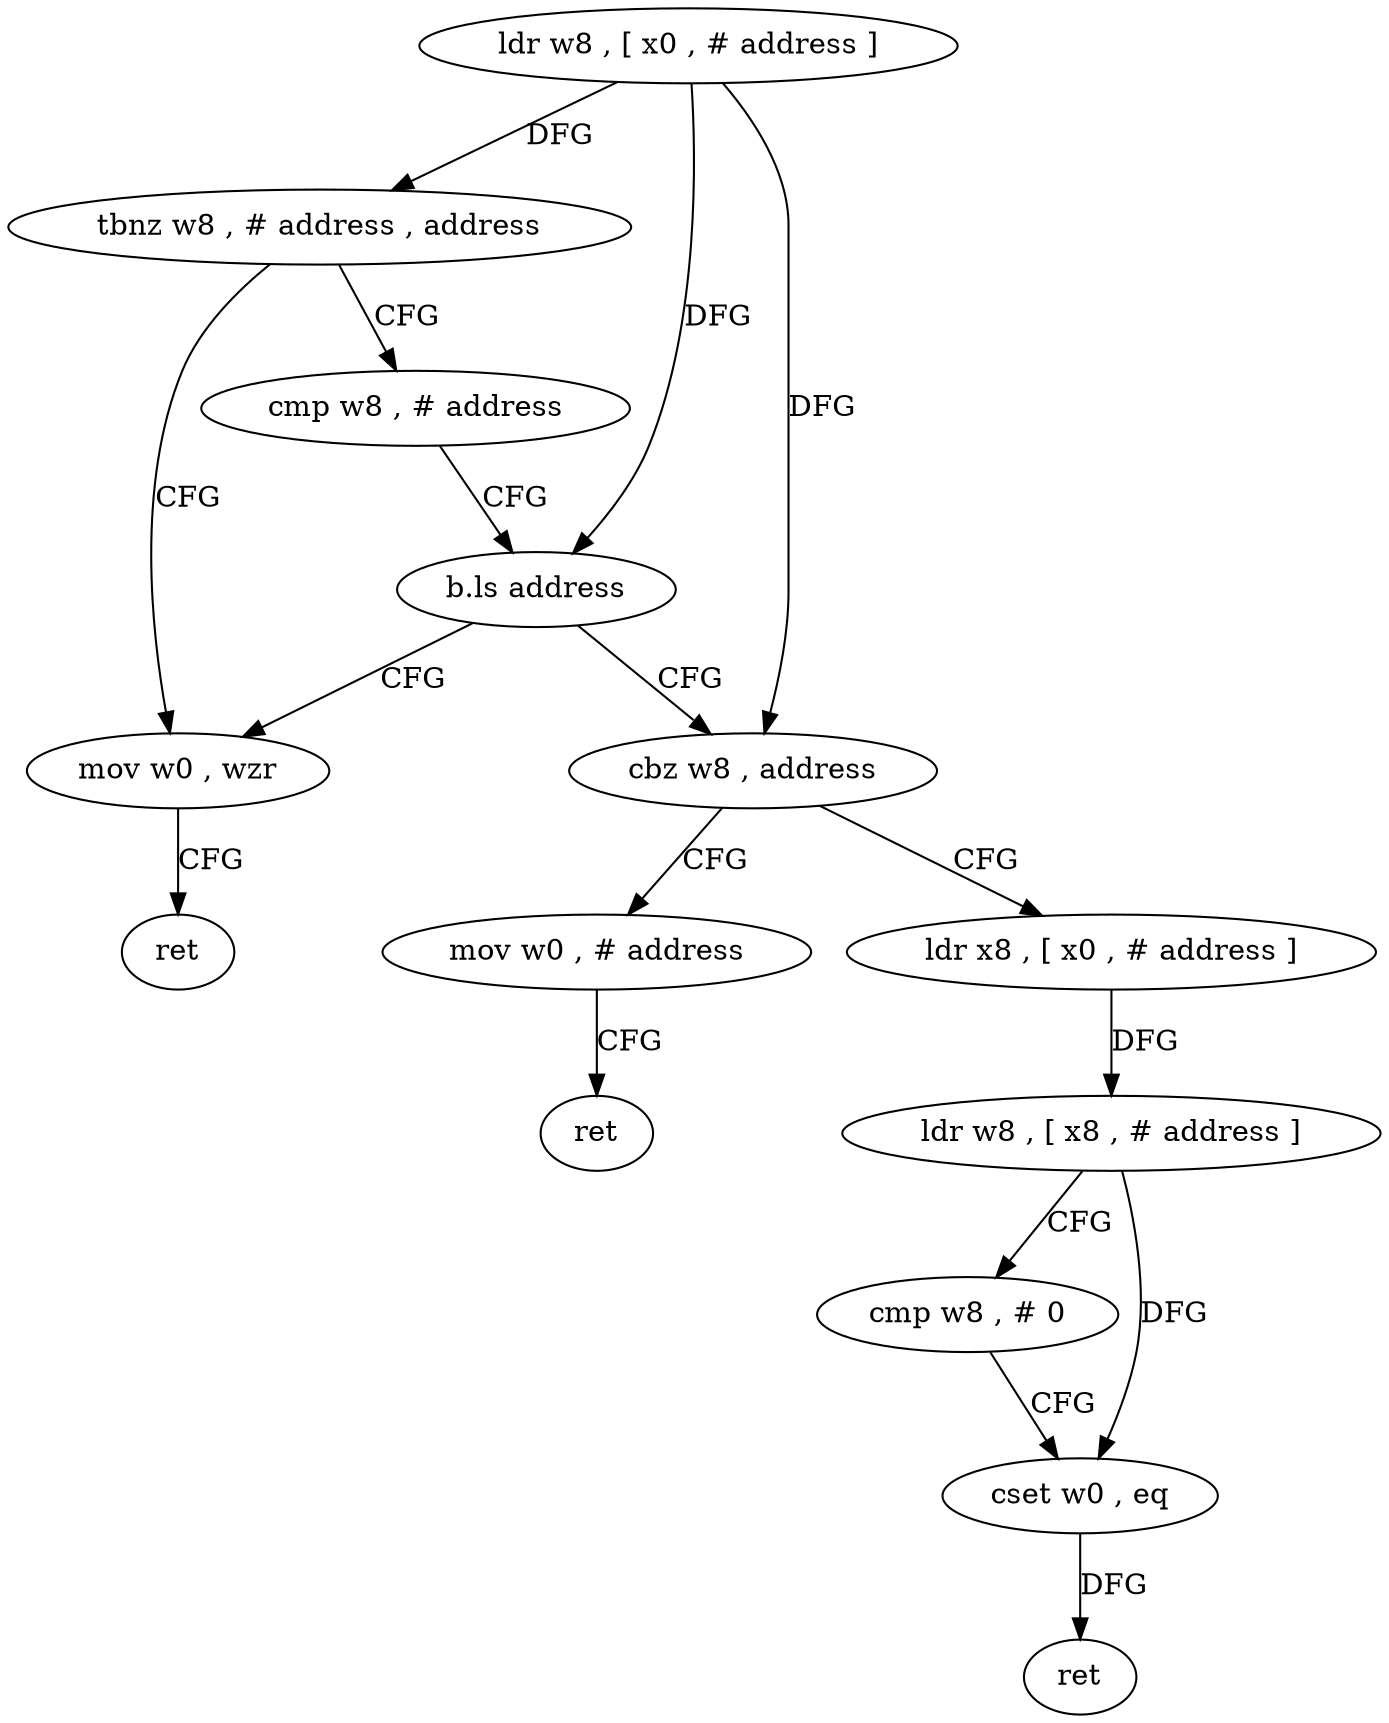 digraph "func" {
"4227920" [label = "ldr w8 , [ x0 , # address ]" ]
"4227924" [label = "tbnz w8 , # address , address" ]
"4227936" [label = "mov w0 , wzr" ]
"4227928" [label = "cmp w8 , # address" ]
"4227940" [label = "ret" ]
"4227932" [label = "b.ls address" ]
"4227944" [label = "cbz w8 , address" ]
"4227968" [label = "mov w0 , # address" ]
"4227948" [label = "ldr x8 , [ x0 , # address ]" ]
"4227972" [label = "ret" ]
"4227952" [label = "ldr w8 , [ x8 , # address ]" ]
"4227956" [label = "cmp w8 , # 0" ]
"4227960" [label = "cset w0 , eq" ]
"4227964" [label = "ret" ]
"4227920" -> "4227924" [ label = "DFG" ]
"4227920" -> "4227932" [ label = "DFG" ]
"4227920" -> "4227944" [ label = "DFG" ]
"4227924" -> "4227936" [ label = "CFG" ]
"4227924" -> "4227928" [ label = "CFG" ]
"4227936" -> "4227940" [ label = "CFG" ]
"4227928" -> "4227932" [ label = "CFG" ]
"4227932" -> "4227944" [ label = "CFG" ]
"4227932" -> "4227936" [ label = "CFG" ]
"4227944" -> "4227968" [ label = "CFG" ]
"4227944" -> "4227948" [ label = "CFG" ]
"4227968" -> "4227972" [ label = "CFG" ]
"4227948" -> "4227952" [ label = "DFG" ]
"4227952" -> "4227956" [ label = "CFG" ]
"4227952" -> "4227960" [ label = "DFG" ]
"4227956" -> "4227960" [ label = "CFG" ]
"4227960" -> "4227964" [ label = "DFG" ]
}
